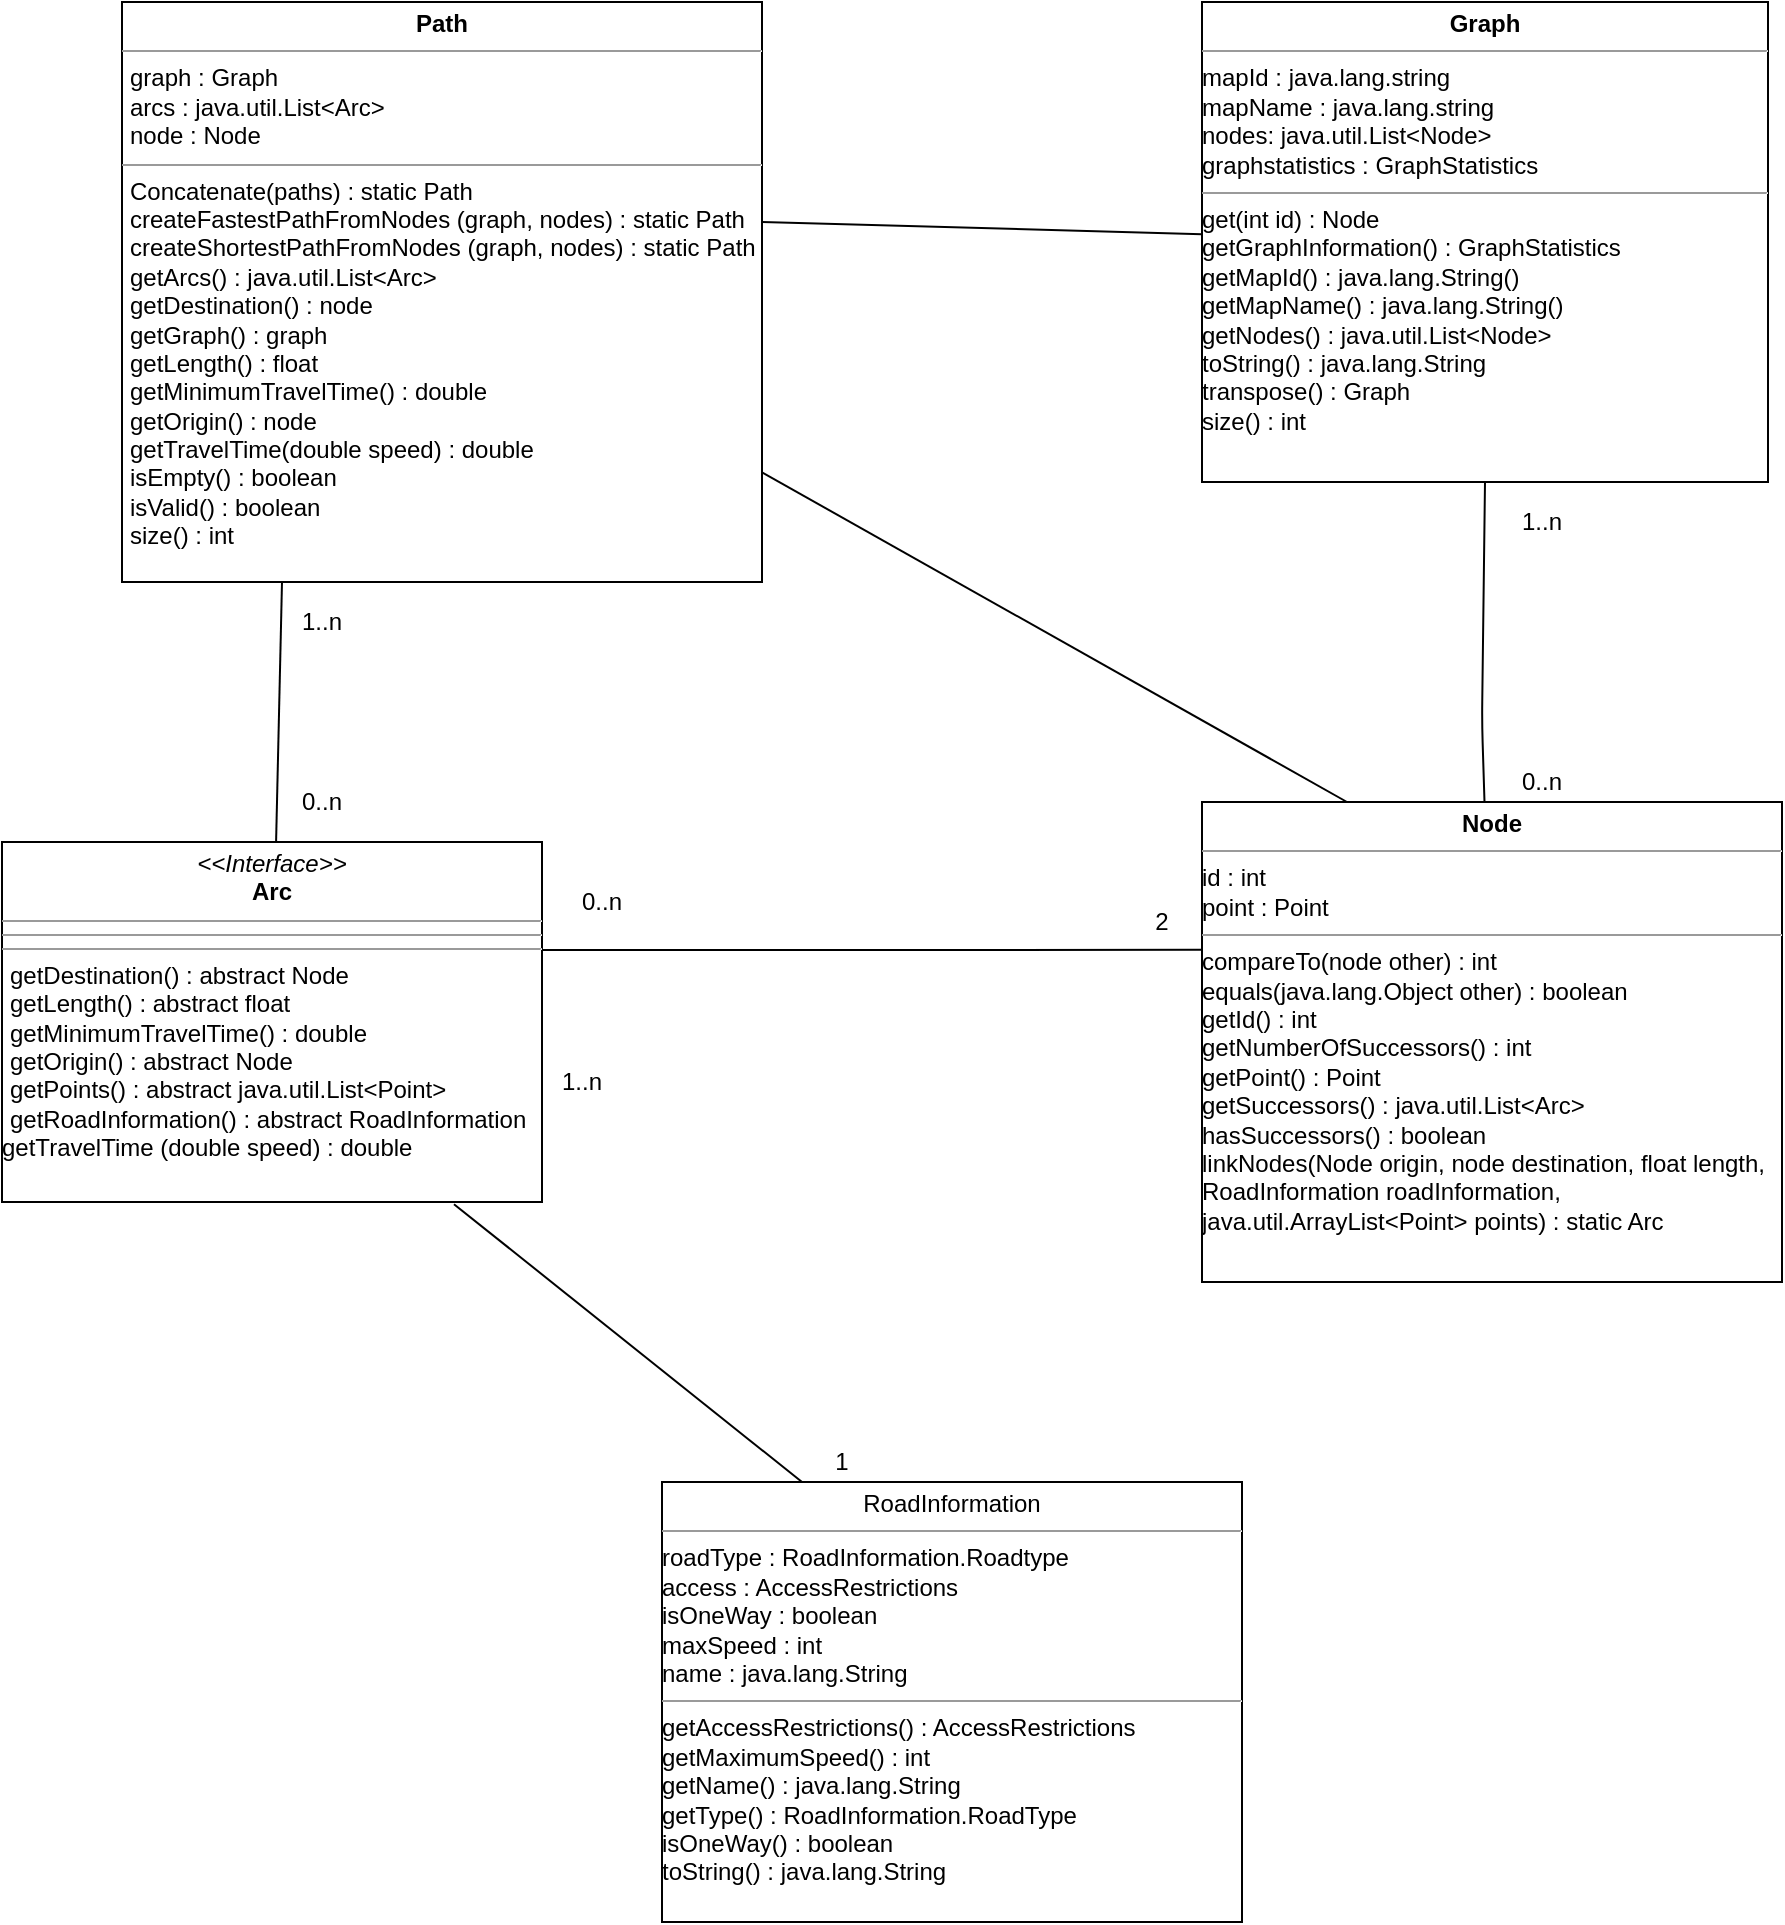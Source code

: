 <mxfile version="14.5.6" type="github">
  <diagram id="C5RBs43oDa-KdzZeNtuy" name="Page-1">
    <mxGraphModel dx="1590" dy="766" grid="1" gridSize="10" guides="1" tooltips="1" connect="1" arrows="1" fold="1" page="1" pageScale="1" pageWidth="1169" pageHeight="1654" math="0" shadow="0">
      <root>
        <mxCell id="WIyWlLk6GJQsqaUBKTNV-0" />
        <mxCell id="WIyWlLk6GJQsqaUBKTNV-1" parent="WIyWlLk6GJQsqaUBKTNV-0" />
        <mxCell id="EZNr9idk4kIAUqU_iQ0u-0" value="&lt;p style=&quot;margin: 0px ; margin-top: 4px ; text-align: center&quot;&gt;&lt;b&gt;Path&lt;/b&gt;&lt;br&gt;&lt;/p&gt;&lt;hr size=&quot;1&quot;&gt;&lt;p style=&quot;margin: 0px ; margin-left: 4px&quot;&gt;graph : Graph&lt;/p&gt;&lt;p style=&quot;margin: 0px ; margin-left: 4px&quot;&gt;arcs : java.util.List&amp;lt;Arc&amp;gt;&lt;/p&gt;&lt;p style=&quot;margin: 0px ; margin-left: 4px&quot;&gt;node : Node&lt;br&gt;&lt;/p&gt;&lt;hr size=&quot;1&quot;&gt;&lt;p style=&quot;margin: 0px ; margin-left: 4px&quot;&gt;Concatenate(paths) : static Path&lt;/p&gt;&lt;p style=&quot;margin: 0px ; margin-left: 4px&quot;&gt;createFastestPathFromNodes (graph, nodes) : static Path&lt;/p&gt;&lt;p style=&quot;margin: 0px ; margin-left: 4px&quot;&gt;createShortestPathFromNodes (graph, nodes) : static Path&lt;/p&gt;&lt;p style=&quot;margin: 0px ; margin-left: 4px&quot;&gt;getArcs() : java.util.List&amp;lt;Arc&amp;gt;&lt;/p&gt;&lt;p style=&quot;margin: 0px ; margin-left: 4px&quot;&gt;getDestination() : node&lt;/p&gt;&lt;p style=&quot;margin: 0px ; margin-left: 4px&quot;&gt;getGraph() : graph&lt;/p&gt;&lt;p style=&quot;margin: 0px ; margin-left: 4px&quot;&gt;getLength() : float&lt;/p&gt;&lt;p style=&quot;margin: 0px ; margin-left: 4px&quot;&gt;getMinimumTravelTime() : double&lt;/p&gt;&lt;p style=&quot;margin: 0px ; margin-left: 4px&quot;&gt;getOrigin() : node&lt;/p&gt;&lt;p style=&quot;margin: 0px ; margin-left: 4px&quot;&gt;getTravelTime(double speed) : double&lt;/p&gt;&lt;p style=&quot;margin: 0px ; margin-left: 4px&quot;&gt;isEmpty() : boolean&lt;/p&gt;&lt;p style=&quot;margin: 0px ; margin-left: 4px&quot;&gt;isValid() : boolean&lt;/p&gt;&lt;p style=&quot;margin: 0px ; margin-left: 4px&quot;&gt;size() : int&lt;br&gt;&lt;/p&gt;&lt;p style=&quot;margin: 0px ; margin-left: 4px&quot;&gt;&lt;br&gt;&lt;/p&gt;" style="verticalAlign=top;align=left;overflow=fill;fontSize=12;fontFamily=Helvetica;html=1;" vertex="1" parent="WIyWlLk6GJQsqaUBKTNV-1">
          <mxGeometry x="140" y="50" width="320" height="290" as="geometry" />
        </mxCell>
        <mxCell id="EZNr9idk4kIAUqU_iQ0u-1" value="&lt;p style=&quot;margin: 0px ; margin-top: 4px ; text-align: center&quot;&gt;&lt;b&gt;Node&lt;/b&gt;&lt;br&gt;&lt;/p&gt;&lt;hr size=&quot;1&quot;&gt;&lt;div&gt;id : int&lt;/div&gt;&lt;div&gt;point : Point&lt;br&gt;&lt;/div&gt;&lt;hr size=&quot;1&quot;&gt;&lt;div&gt;compareTo(node other) : int&lt;/div&gt;&lt;div&gt;equals(java.lang.Object other) : boolean&lt;/div&gt;&lt;div&gt;getId() : int&lt;/div&gt;&lt;div&gt;getNumberOfSuccessors() : int&lt;/div&gt;&lt;div&gt;getPoint() : Point&lt;/div&gt;&lt;div&gt;getSuccessors() : java.util.List&amp;lt;Arc&amp;gt;&lt;/div&gt;&lt;div&gt;hasSuccessors() : boolean&lt;/div&gt;&lt;div&gt;linkNodes(Node origin, node destination, float length, &lt;br&gt;&lt;/div&gt;&lt;div&gt;RoadInformation roadInformation, &lt;br&gt;&lt;/div&gt;&lt;div&gt;java.util.ArrayList&amp;lt;Point&amp;gt; points) : static Arc&lt;br&gt;&lt;/div&gt;&lt;font face=&quot;Helvetica&quot;&gt;&lt;code&gt;&lt;/code&gt;&lt;/font&gt;" style="verticalAlign=top;align=left;overflow=fill;fontSize=12;fontFamily=Helvetica;html=1;" vertex="1" parent="WIyWlLk6GJQsqaUBKTNV-1">
          <mxGeometry x="680" y="450" width="290" height="240" as="geometry" />
        </mxCell>
        <mxCell id="EZNr9idk4kIAUqU_iQ0u-4" value="&lt;p style=&quot;margin: 0px ; margin-top: 4px ; text-align: center&quot;&gt;&lt;b&gt;Graph&lt;/b&gt;&lt;br&gt;&lt;/p&gt;&lt;hr size=&quot;1&quot;&gt;&lt;div&gt;mapId : java.lang.string&lt;/div&gt;&lt;div&gt;mapName : java.lang.string&lt;/div&gt;&lt;div&gt;nodes: java.util.List&amp;lt;Node&amp;gt;&lt;/div&gt;&lt;div&gt;graphstatistics : GraphStatistics&lt;br&gt;&lt;/div&gt;&lt;hr size=&quot;1&quot;&gt;&lt;div&gt;get(int id) : Node&lt;/div&gt;&lt;div&gt;getGraphInformation() : GraphStatistics&lt;/div&gt;&lt;div&gt;getMapId() : java.lang.String()&lt;/div&gt;&lt;div&gt;getMapName() : java.lang.String()&lt;/div&gt;&lt;div&gt;getNodes() : java.util.List&amp;lt;Node&amp;gt;&lt;/div&gt;&lt;div&gt;toString() : java.lang.String&lt;/div&gt;&lt;div&gt;transpose() : Graph&lt;br&gt;&lt;/div&gt;&lt;div&gt;size() : int&lt;br&gt;&lt;/div&gt;&lt;p style=&quot;margin: 0px ; margin-left: 4px&quot;&gt;&lt;br&gt;&lt;/p&gt;" style="verticalAlign=top;align=left;overflow=fill;fontSize=12;fontFamily=Helvetica;html=1;" vertex="1" parent="WIyWlLk6GJQsqaUBKTNV-1">
          <mxGeometry x="680" y="50" width="283" height="240" as="geometry" />
        </mxCell>
        <mxCell id="EZNr9idk4kIAUqU_iQ0u-5" value="&lt;p style=&quot;margin: 0px ; margin-top: 4px ; text-align: center&quot;&gt;RoadInformation&lt;br&gt;&lt;/p&gt;&lt;hr size=&quot;1&quot;&gt;&lt;div&gt;roadType : RoadInformation.Roadtype&lt;/div&gt;&lt;div&gt;access : AccessRestrictions&lt;/div&gt;&lt;div&gt;isOneWay : boolean&lt;/div&gt;&lt;div&gt;maxSpeed : int&lt;/div&gt;&lt;div&gt;name : java.lang.String&lt;br&gt;&lt;/div&gt;&lt;hr size=&quot;1&quot;&gt;&lt;div&gt;getAccessRestrictions() : AccessRestrictions&lt;/div&gt;&lt;div&gt;getMaximumSpeed() : int&lt;/div&gt;&lt;div&gt;getName() : java.lang.String&lt;/div&gt;&lt;div&gt;getType() : RoadInformation.RoadType&lt;/div&gt;&lt;div&gt;isOneWay() : boolean&lt;/div&gt;&lt;div&gt;toString() : java.lang.String&lt;br&gt;&lt;font face=&quot;Helvetica&quot;&gt;&lt;code&gt;&lt;/code&gt;&lt;/font&gt;&lt;/div&gt;" style="verticalAlign=top;align=left;overflow=fill;fontSize=12;fontFamily=Helvetica;html=1;" vertex="1" parent="WIyWlLk6GJQsqaUBKTNV-1">
          <mxGeometry x="410" y="790" width="290" height="220" as="geometry" />
        </mxCell>
        <mxCell id="EZNr9idk4kIAUqU_iQ0u-11" value="&lt;p style=&quot;margin: 0px ; margin-top: 4px ; text-align: center&quot;&gt;&lt;i&gt;&amp;lt;&amp;lt;Interface&amp;gt;&amp;gt;&lt;/i&gt;&lt;br&gt;&lt;b&gt;Arc&lt;/b&gt;&lt;/p&gt;&lt;hr size=&quot;1&quot;&gt;&lt;hr size=&quot;1&quot;&gt;&lt;hr size=&quot;1&quot;&gt;&lt;p style=&quot;margin: 0px ; margin-left: 4px&quot;&gt;getDestination() : abstract Node&lt;/p&gt;&lt;p style=&quot;margin: 0px ; margin-left: 4px&quot;&gt;getLength() : abstract float&lt;/p&gt;&lt;p style=&quot;margin: 0px ; margin-left: 4px&quot;&gt;getMinimumTravelTime() : double&lt;/p&gt;&lt;p style=&quot;margin: 0px ; margin-left: 4px&quot;&gt;getOrigin() : abstract Node&lt;/p&gt;&lt;p style=&quot;margin: 0px ; margin-left: 4px&quot;&gt;getPoints() : abstract java.util.List&amp;lt;Point&amp;gt;&lt;/p&gt;&lt;p style=&quot;margin: 0px ; margin-left: 4px&quot;&gt;getRoadInformation() : abstract RoadInformation&lt;/p&gt;getTravelTime (double speed) : double" style="verticalAlign=top;align=left;overflow=fill;fontSize=12;fontFamily=Helvetica;html=1;" vertex="1" parent="WIyWlLk6GJQsqaUBKTNV-1">
          <mxGeometry x="80" y="470" width="270" height="180" as="geometry" />
        </mxCell>
        <mxCell id="EZNr9idk4kIAUqU_iQ0u-13" value="&lt;div&gt;2&lt;/div&gt;" style="text;html=1;strokeColor=none;fillColor=none;align=center;verticalAlign=middle;whiteSpace=wrap;rounded=0;" vertex="1" parent="WIyWlLk6GJQsqaUBKTNV-1">
          <mxGeometry x="640" y="500" width="40" height="20" as="geometry" />
        </mxCell>
        <mxCell id="EZNr9idk4kIAUqU_iQ0u-14" value="0..n" style="text;html=1;strokeColor=none;fillColor=none;align=center;verticalAlign=middle;whiteSpace=wrap;rounded=0;" vertex="1" parent="WIyWlLk6GJQsqaUBKTNV-1">
          <mxGeometry x="360" y="490" width="40" height="20" as="geometry" />
        </mxCell>
        <mxCell id="EZNr9idk4kIAUqU_iQ0u-15" value="0..n" style="text;html=1;strokeColor=none;fillColor=none;align=center;verticalAlign=middle;whiteSpace=wrap;rounded=0;" vertex="1" parent="WIyWlLk6GJQsqaUBKTNV-1">
          <mxGeometry x="830" y="430" width="40" height="20" as="geometry" />
        </mxCell>
        <mxCell id="EZNr9idk4kIAUqU_iQ0u-16" value="1..n" style="text;html=1;strokeColor=none;fillColor=none;align=center;verticalAlign=middle;whiteSpace=wrap;rounded=0;" vertex="1" parent="WIyWlLk6GJQsqaUBKTNV-1">
          <mxGeometry x="830" y="300" width="40" height="20" as="geometry" />
        </mxCell>
        <mxCell id="EZNr9idk4kIAUqU_iQ0u-17" value="1..n" style="text;html=1;strokeColor=none;fillColor=none;align=center;verticalAlign=middle;whiteSpace=wrap;rounded=0;" vertex="1" parent="WIyWlLk6GJQsqaUBKTNV-1">
          <mxGeometry x="350" y="580" width="40" height="20" as="geometry" />
        </mxCell>
        <mxCell id="EZNr9idk4kIAUqU_iQ0u-19" value="&lt;div&gt;1&lt;/div&gt;" style="text;html=1;strokeColor=none;fillColor=none;align=center;verticalAlign=middle;whiteSpace=wrap;rounded=0;" vertex="1" parent="WIyWlLk6GJQsqaUBKTNV-1">
          <mxGeometry x="480" y="770" width="40" height="20" as="geometry" />
        </mxCell>
        <mxCell id="EZNr9idk4kIAUqU_iQ0u-20" value="" style="endArrow=none;html=1;entryX=0;entryY=0.308;entryDx=0;entryDy=0;entryPerimeter=0;" edge="1" parent="WIyWlLk6GJQsqaUBKTNV-1" target="EZNr9idk4kIAUqU_iQ0u-1">
          <mxGeometry width="50" height="50" relative="1" as="geometry">
            <mxPoint x="350" y="524" as="sourcePoint" />
            <mxPoint x="670" y="530" as="targetPoint" />
          </mxGeometry>
        </mxCell>
        <mxCell id="EZNr9idk4kIAUqU_iQ0u-21" value="" style="endArrow=none;html=1;entryX=0;entryY=1;entryDx=0;entryDy=0;exitX=0.837;exitY=1.006;exitDx=0;exitDy=0;exitPerimeter=0;" edge="1" parent="WIyWlLk6GJQsqaUBKTNV-1" source="EZNr9idk4kIAUqU_iQ0u-11" target="EZNr9idk4kIAUqU_iQ0u-19">
          <mxGeometry width="50" height="50" relative="1" as="geometry">
            <mxPoint x="350" y="610.08" as="sourcePoint" />
            <mxPoint x="680" y="610.0" as="targetPoint" />
          </mxGeometry>
        </mxCell>
        <mxCell id="EZNr9idk4kIAUqU_iQ0u-22" value="" style="endArrow=none;html=1;exitX=0.25;exitY=1;exitDx=0;exitDy=0;" edge="1" parent="WIyWlLk6GJQsqaUBKTNV-1" source="EZNr9idk4kIAUqU_iQ0u-0" target="EZNr9idk4kIAUqU_iQ0u-11">
          <mxGeometry width="50" height="50" relative="1" as="geometry">
            <mxPoint x="200.0" y="339.02" as="sourcePoint" />
            <mxPoint x="327.03" y="520" as="targetPoint" />
          </mxGeometry>
        </mxCell>
        <mxCell id="EZNr9idk4kIAUqU_iQ0u-23" value="" style="endArrow=none;html=1;entryX=0.25;entryY=0;entryDx=0;entryDy=0;" edge="1" parent="WIyWlLk6GJQsqaUBKTNV-1" source="EZNr9idk4kIAUqU_iQ0u-0" target="EZNr9idk4kIAUqU_iQ0u-1">
          <mxGeometry width="50" height="50" relative="1" as="geometry">
            <mxPoint x="230" y="350" as="sourcePoint" />
            <mxPoint x="227.234" y="480" as="targetPoint" />
            <Array as="points" />
          </mxGeometry>
        </mxCell>
        <mxCell id="EZNr9idk4kIAUqU_iQ0u-24" value="" style="endArrow=none;html=1;exitX=0.5;exitY=1;exitDx=0;exitDy=0;" edge="1" parent="WIyWlLk6GJQsqaUBKTNV-1" source="EZNr9idk4kIAUqU_iQ0u-4" target="EZNr9idk4kIAUqU_iQ0u-1">
          <mxGeometry width="50" height="50" relative="1" as="geometry">
            <mxPoint x="810" y="295" as="sourcePoint" />
            <mxPoint x="762.5" y="460" as="targetPoint" />
            <Array as="points">
              <mxPoint x="820" y="410" />
            </Array>
          </mxGeometry>
        </mxCell>
        <mxCell id="EZNr9idk4kIAUqU_iQ0u-25" value="1..n" style="text;html=1;strokeColor=none;fillColor=none;align=center;verticalAlign=middle;whiteSpace=wrap;rounded=0;" vertex="1" parent="WIyWlLk6GJQsqaUBKTNV-1">
          <mxGeometry x="220" y="350" width="40" height="20" as="geometry" />
        </mxCell>
        <mxCell id="EZNr9idk4kIAUqU_iQ0u-26" value="0..n" style="text;html=1;strokeColor=none;fillColor=none;align=center;verticalAlign=middle;whiteSpace=wrap;rounded=0;" vertex="1" parent="WIyWlLk6GJQsqaUBKTNV-1">
          <mxGeometry x="220" y="440" width="40" height="20" as="geometry" />
        </mxCell>
        <mxCell id="EZNr9idk4kIAUqU_iQ0u-27" value="" style="endArrow=none;html=1;" edge="1" parent="WIyWlLk6GJQsqaUBKTNV-1" target="EZNr9idk4kIAUqU_iQ0u-4">
          <mxGeometry width="50" height="50" relative="1" as="geometry">
            <mxPoint x="460" y="159.996" as="sourcePoint" />
            <mxPoint x="752.5" y="324.83" as="targetPoint" />
            <Array as="points" />
          </mxGeometry>
        </mxCell>
      </root>
    </mxGraphModel>
  </diagram>
</mxfile>
